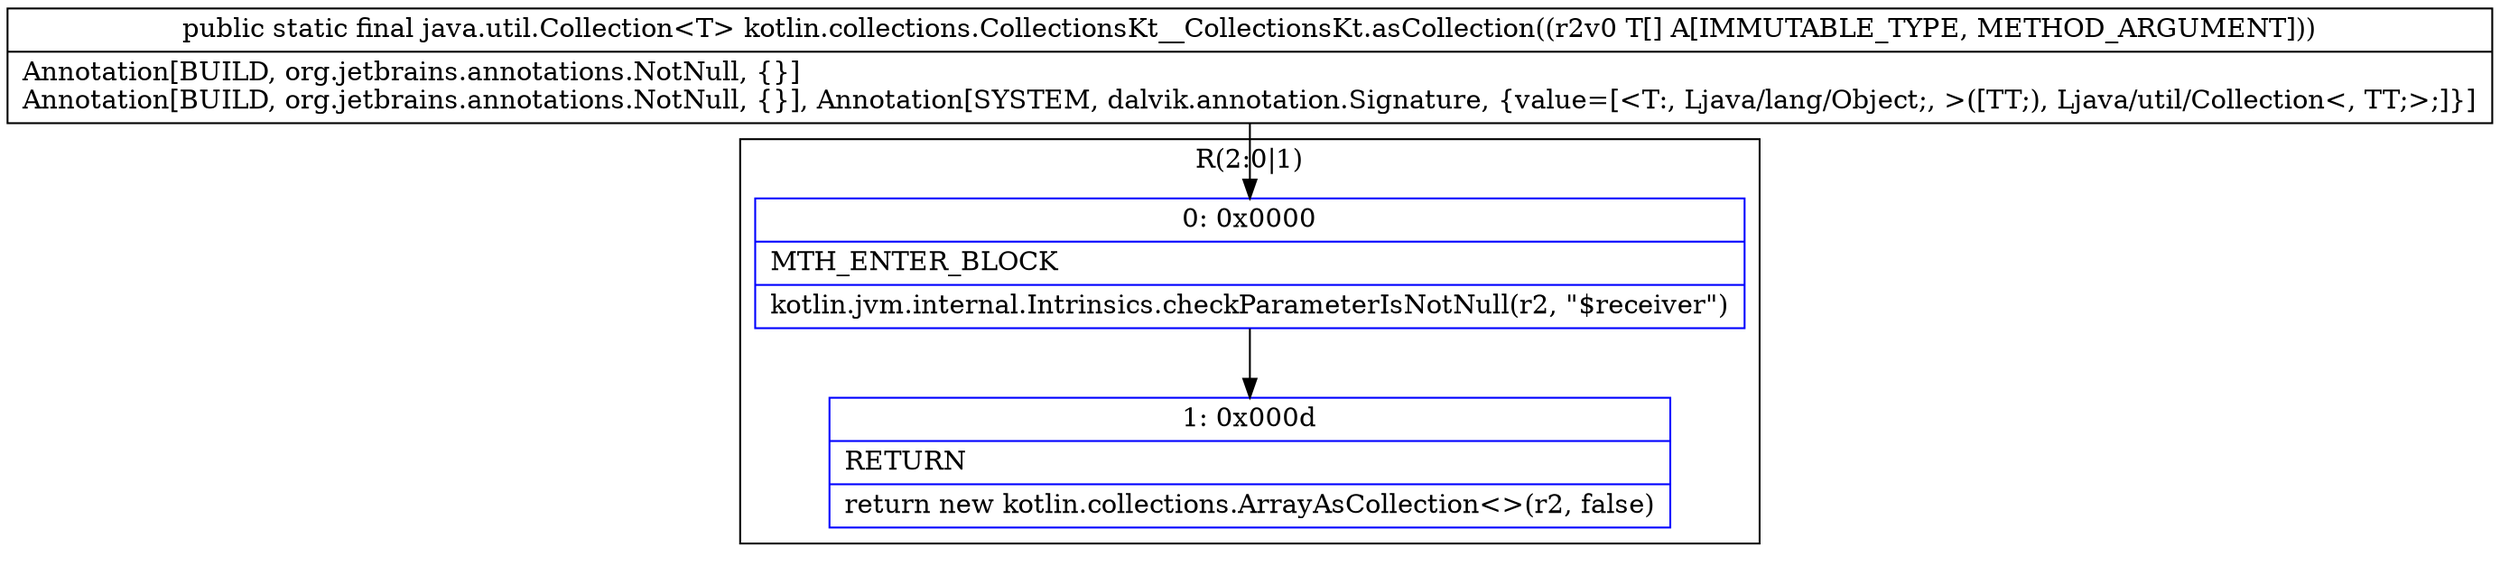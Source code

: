 digraph "CFG forkotlin.collections.CollectionsKt__CollectionsKt.asCollection([Ljava\/lang\/Object;)Ljava\/util\/Collection;" {
subgraph cluster_Region_691322615 {
label = "R(2:0|1)";
node [shape=record,color=blue];
Node_0 [shape=record,label="{0\:\ 0x0000|MTH_ENTER_BLOCK\l|kotlin.jvm.internal.Intrinsics.checkParameterIsNotNull(r2, \"$receiver\")\l}"];
Node_1 [shape=record,label="{1\:\ 0x000d|RETURN\l|return new kotlin.collections.ArrayAsCollection\<\>(r2, false)\l}"];
}
MethodNode[shape=record,label="{public static final java.util.Collection\<T\> kotlin.collections.CollectionsKt__CollectionsKt.asCollection((r2v0 T[] A[IMMUTABLE_TYPE, METHOD_ARGUMENT]))  | Annotation[BUILD, org.jetbrains.annotations.NotNull, \{\}]\lAnnotation[BUILD, org.jetbrains.annotations.NotNull, \{\}], Annotation[SYSTEM, dalvik.annotation.Signature, \{value=[\<T:, Ljava\/lang\/Object;, \>([TT;), Ljava\/util\/Collection\<, TT;\>;]\}]\l}"];
MethodNode -> Node_0;
Node_0 -> Node_1;
}

